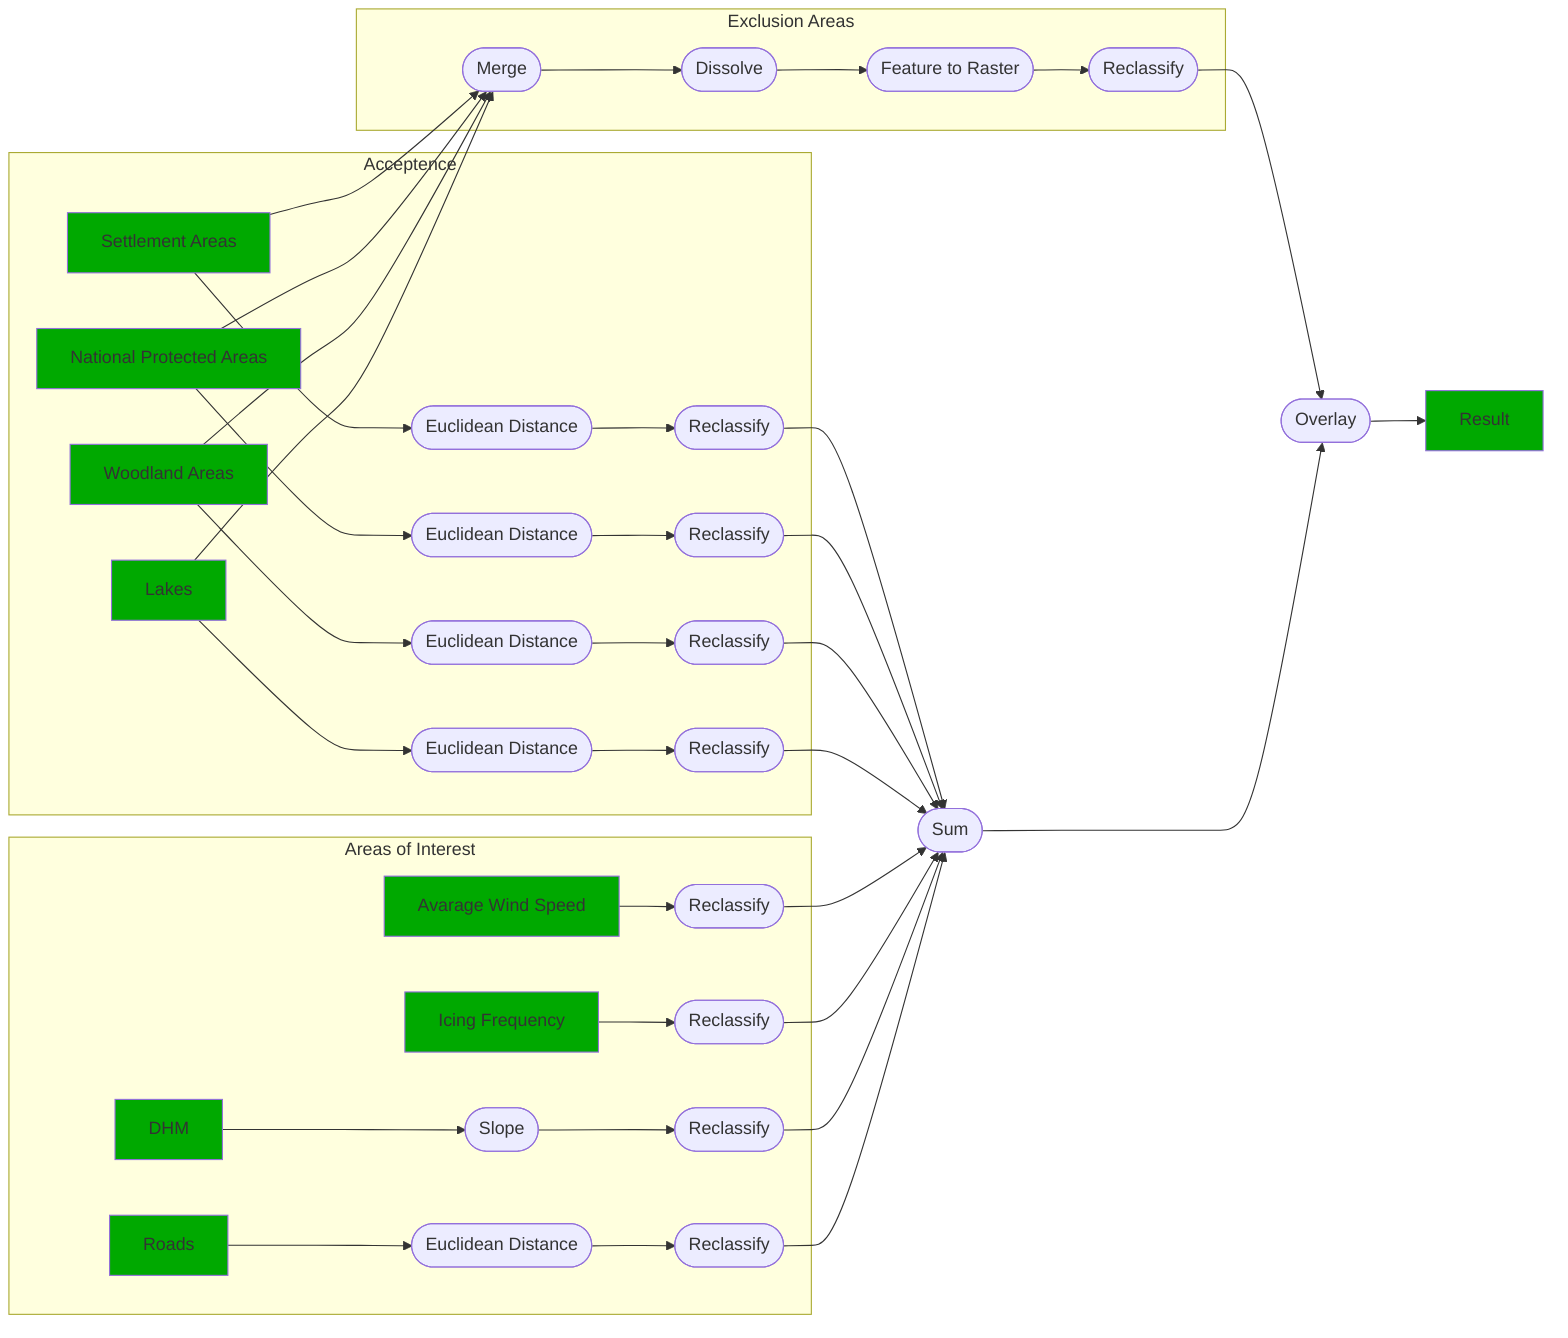 graph LR
    subgraph Acceptence
    0A["Settlement Areas"] --> 1B(["Euclidean Distance"]) --> 1C(["Reclassify"])
    1A["National Protected Areas"] --> 2B(["Euclidean Distance"]) --> 2C(["Reclassify"])
    2A["Woodland Areas"] --> 3B(["Euclidean Distance"]) --> 3C(["Reclassify"])
    3A["Lakes"] --> 4B(["Euclidean Distance"]) --> 4C(["Reclassify"])
    end
    subgraph Exclusion Areas
    0A --> 9A(["Merge"])
    1A --> 9A
    2A --> 9A
    3A --> 9A
    9A --> 9B(["Dissolve"]) --> 9C(["Feature to Raster"]) --> 9D(["Reclassify"])
    end
    subgraph Areas of Interest
    7A["Avarage Wind Speed"] --> 8C(["Reclassify"])
    6A["Icing Frequency"] --> 7C(["Reclassify"])
    5A["DHM"] --> 6B(["Slope"]) --> 6C(["Reclassify"])
    4A["Roads"] --> 5B(["Euclidean Distance"]) --> 5C(["Reclassify"])
    end

    1C --> X(["Sum"])
    2C-->X
    3C --> X
    4C --> X
    8C --> X
    7C --> X
    6C --> X
    5C --> X

    9D --> 10A(["Overlay"])
    X --> 10A --> 100A["Result"]

    classDef dataset fill:#00a900
    class 0A,1A,2A,3A,4A,5A,6A,7A,100A dataset;
